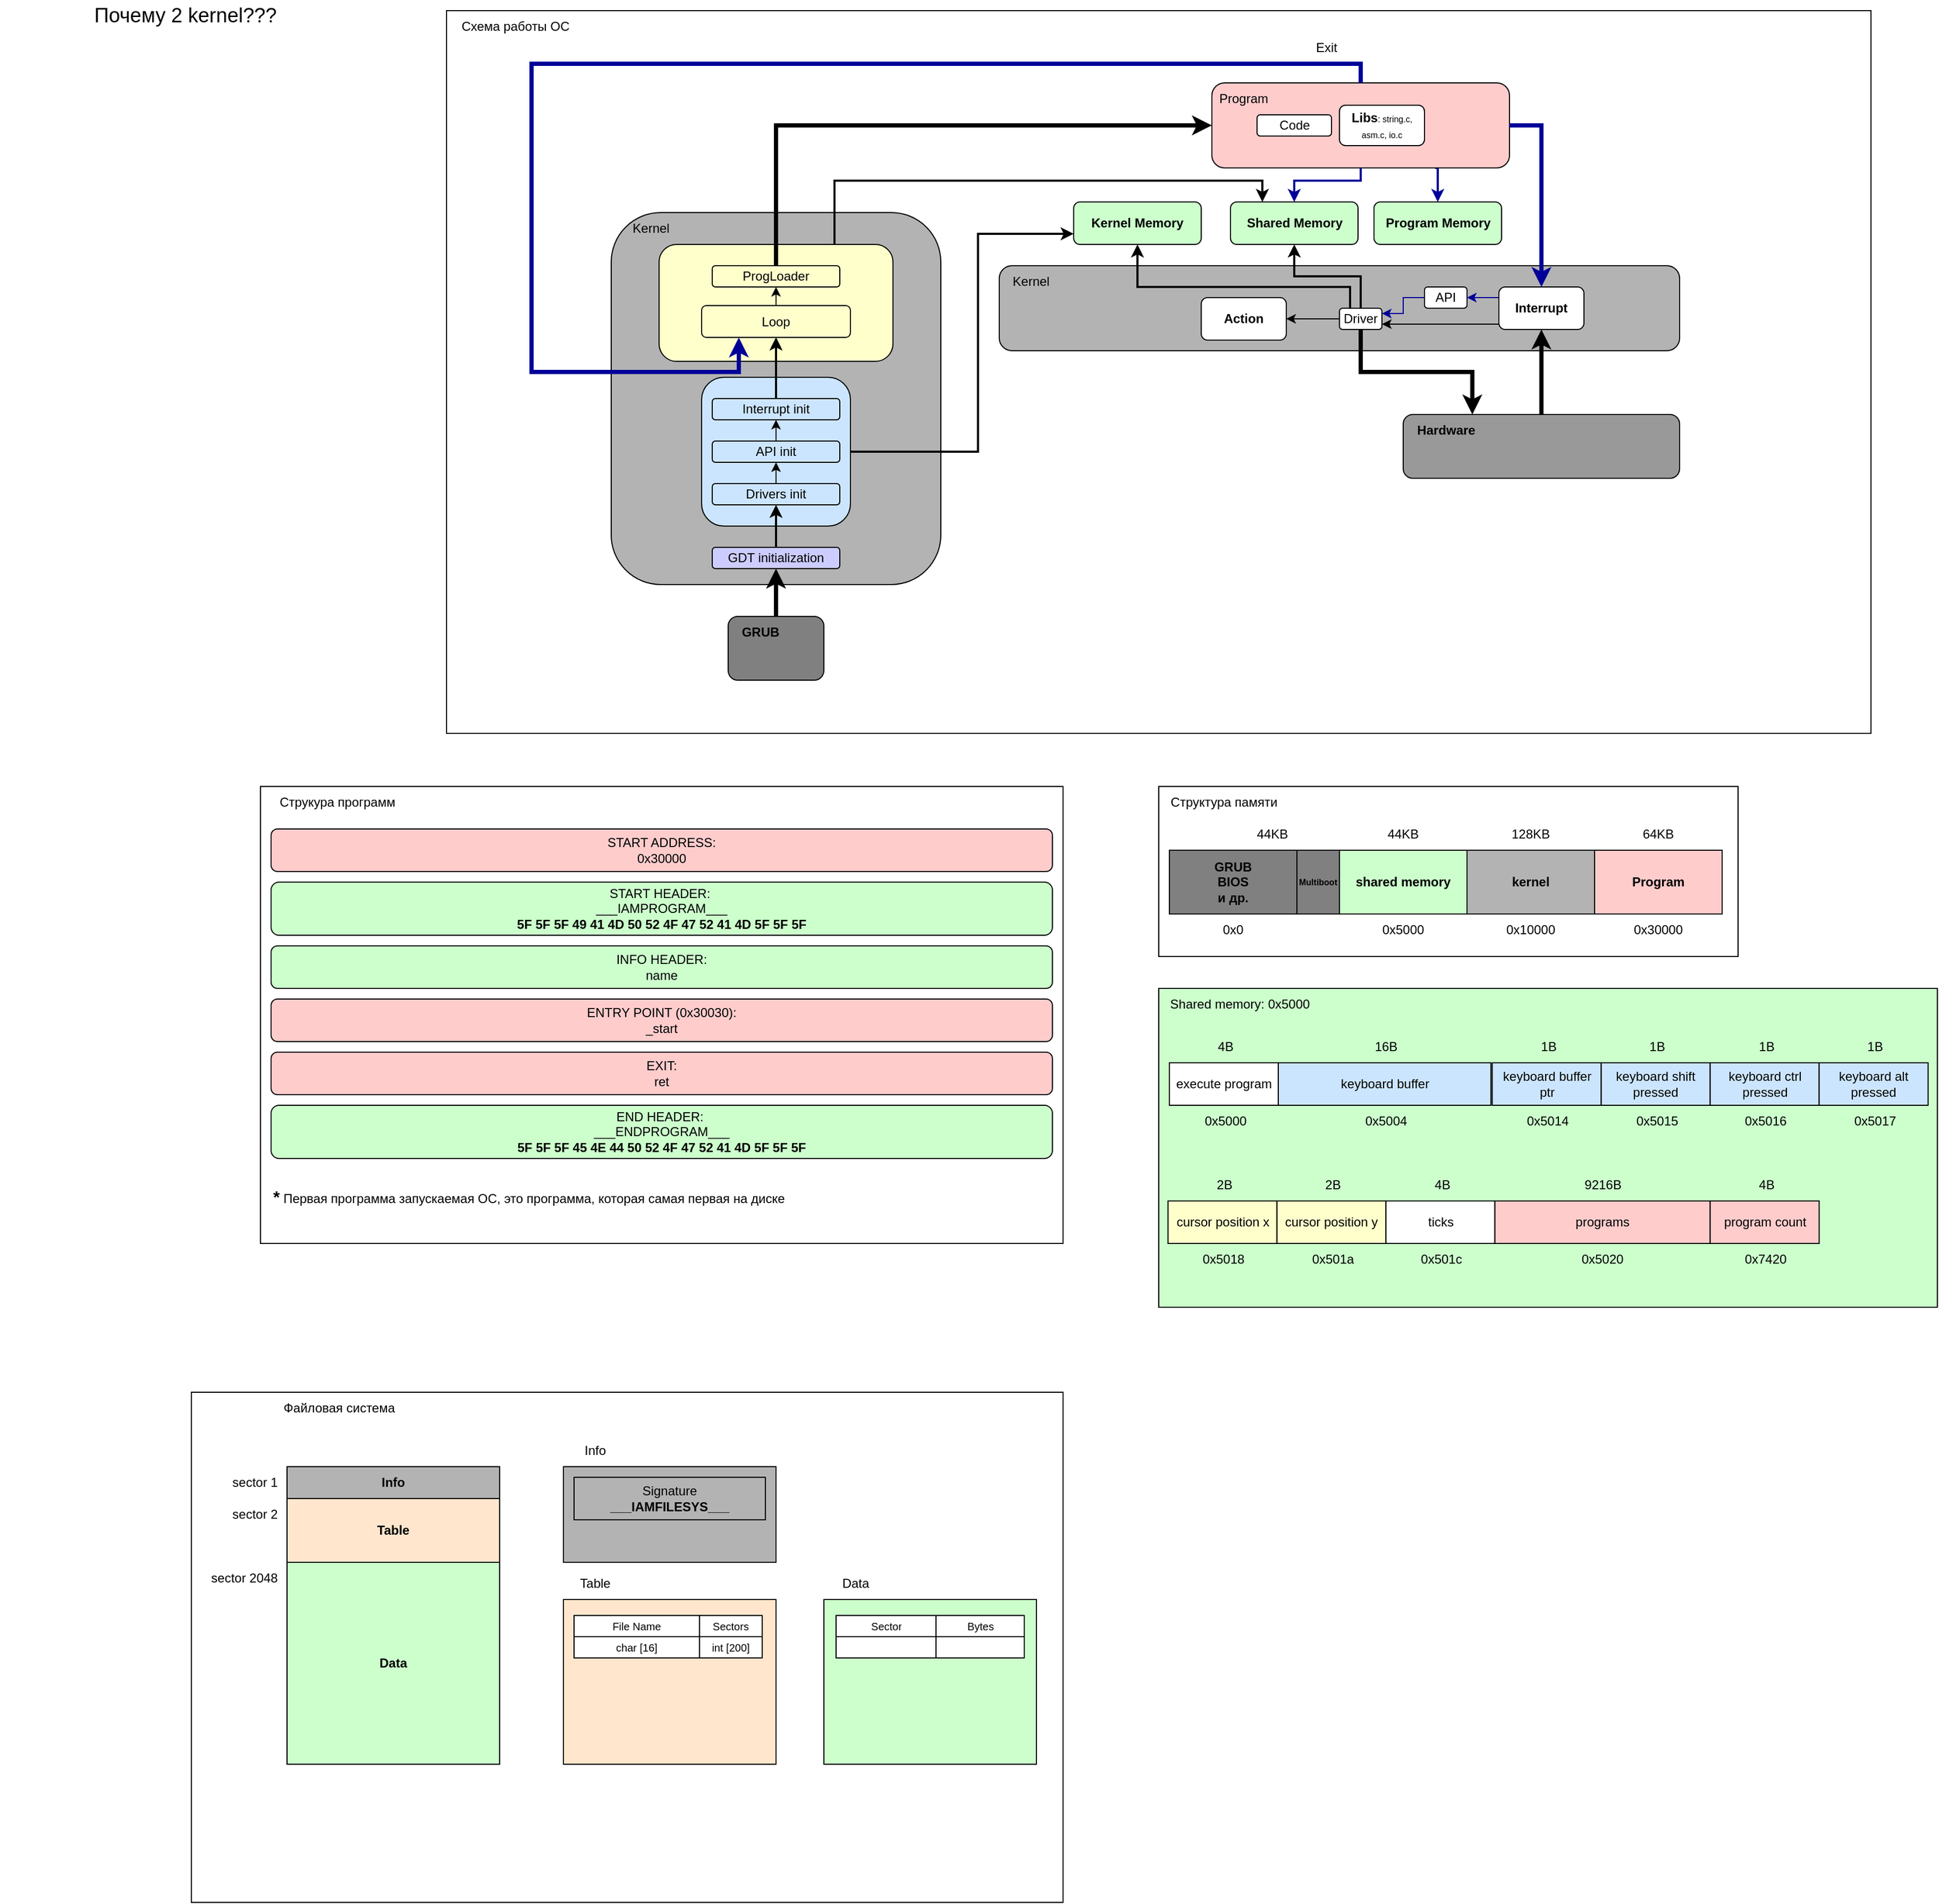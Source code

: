 <mxfile version="28.2.5">
  <diagram name="Page-1" id="FCg047ZmniYvs8AbTUPz">
    <mxGraphModel dx="3122" dy="873" grid="1" gridSize="10" guides="1" tooltips="1" connect="1" arrows="1" fold="1" page="1" pageScale="1" pageWidth="850" pageHeight="1100" background="none" math="0" shadow="0">
      <root>
        <mxCell id="0" />
        <mxCell id="1" parent="0" />
        <mxCell id="QtdNPSn90gwQSZT8zCZ1-62" value="" style="rounded=0;whiteSpace=wrap;html=1;" parent="1" vertex="1">
          <mxGeometry x="40" y="790" width="545" height="160" as="geometry" />
        </mxCell>
        <mxCell id="rvBd5DFb6fozkhR1xG3s-3" value="" style="rounded=0;whiteSpace=wrap;html=1;" parent="1" vertex="1">
          <mxGeometry x="-805" y="790" width="755" height="430" as="geometry" />
        </mxCell>
        <mxCell id="rvBd5DFb6fozkhR1xG3s-4" value="Струкура программ" style="text;html=1;align=center;verticalAlign=middle;whiteSpace=wrap;rounded=0;" parent="1" vertex="1">
          <mxGeometry x="-805" y="790" width="145" height="30" as="geometry" />
        </mxCell>
        <mxCell id="rvBd5DFb6fozkhR1xG3s-1" value="START HEADER:&amp;nbsp;&lt;br&gt;___IAMPROGRAM___&lt;br&gt;&lt;b&gt;5F 5F 5F 49 41 4D 50 52 4F 47 52 41 4D 5F 5F 5F&lt;/b&gt;" style="rounded=1;whiteSpace=wrap;html=1;fillColor=#CCFFCC;" parent="1" vertex="1">
          <mxGeometry x="-795" y="880" width="735" height="50" as="geometry" />
        </mxCell>
        <mxCell id="rvBd5DFb6fozkhR1xG3s-5" value="END HEADER:&amp;nbsp;&lt;br&gt;___ENDPROGRAM___&lt;br&gt;&lt;b&gt;5F 5F 5F 45 4E 44 50 52 4F 47 52 41 4D 5F 5F 5F&lt;/b&gt;" style="rounded=1;whiteSpace=wrap;html=1;fillColor=#CCFFCC;" parent="1" vertex="1">
          <mxGeometry x="-795" y="1090" width="735" height="50" as="geometry" />
        </mxCell>
        <mxCell id="rvBd5DFb6fozkhR1xG3s-6" value="ENTRY POINT (0x30030):&lt;br&gt;_start" style="rounded=1;whiteSpace=wrap;html=1;fillColor=#FFCCCC;" parent="1" vertex="1">
          <mxGeometry x="-795" y="990" width="735" height="40" as="geometry" />
        </mxCell>
        <mxCell id="rvBd5DFb6fozkhR1xG3s-7" value="EXIT:&lt;br&gt;ret" style="rounded=1;whiteSpace=wrap;html=1;fillColor=#FFCCCC;" parent="1" vertex="1">
          <mxGeometry x="-795" y="1040" width="735" height="40" as="geometry" />
        </mxCell>
        <mxCell id="rvBd5DFb6fozkhR1xG3s-8" value="START ADDRESS:&lt;br&gt;0x30000" style="rounded=1;whiteSpace=wrap;html=1;fillColor=#FFCCCC;" parent="1" vertex="1">
          <mxGeometry x="-795" y="830" width="735" height="40" as="geometry" />
        </mxCell>
        <mxCell id="rvBd5DFb6fozkhR1xG3s-17" value="INFO HEADER:&lt;div&gt;name&lt;/div&gt;" style="rounded=1;whiteSpace=wrap;html=1;fillColor=#CCFFCC;" parent="1" vertex="1">
          <mxGeometry x="-795" y="940" width="735" height="40" as="geometry" />
        </mxCell>
        <mxCell id="P1c2-JbZTMkBssamJEXa-22" value="" style="rounded=0;whiteSpace=wrap;html=1;" parent="1" vertex="1">
          <mxGeometry x="50" y="850" width="515" height="60" as="geometry" />
        </mxCell>
        <mxCell id="P1c2-JbZTMkBssamJEXa-23" value="Структура памяти" style="text;html=1;align=center;verticalAlign=middle;whiteSpace=wrap;rounded=0;" parent="1" vertex="1">
          <mxGeometry x="40" y="790" width="122.5" height="30" as="geometry" />
        </mxCell>
        <mxCell id="P1c2-JbZTMkBssamJEXa-24" value="GRUB&lt;br&gt;BIOS&lt;br&gt;и др." style="rounded=0;whiteSpace=wrap;html=1;fillColor=#808080;fontStyle=1" parent="1" vertex="1">
          <mxGeometry x="50" y="850" width="120" height="60" as="geometry" />
        </mxCell>
        <mxCell id="P1c2-JbZTMkBssamJEXa-25" value="" style="rounded=0;whiteSpace=wrap;html=1;fillColor=#808080;fontStyle=1" parent="1" vertex="1">
          <mxGeometry x="170" y="850" width="40" height="60" as="geometry" />
        </mxCell>
        <mxCell id="P1c2-JbZTMkBssamJEXa-26" value="0x0" style="text;html=1;align=center;verticalAlign=middle;whiteSpace=wrap;rounded=0;" parent="1" vertex="1">
          <mxGeometry x="50" y="910" width="120" height="30" as="geometry" />
        </mxCell>
        <mxCell id="P1c2-JbZTMkBssamJEXa-27" value="Multiboot" style="text;html=1;align=center;verticalAlign=middle;whiteSpace=wrap;rounded=0;fontStyle=1;rotation=0;fontSize=8;" parent="1" vertex="1">
          <mxGeometry x="160" y="867.5" width="60" height="25" as="geometry" />
        </mxCell>
        <mxCell id="P1c2-JbZTMkBssamJEXa-28" value="0x5000" style="text;html=1;align=center;verticalAlign=middle;whiteSpace=wrap;rounded=0;" parent="1" vertex="1">
          <mxGeometry x="210" y="910" width="120" height="30" as="geometry" />
        </mxCell>
        <mxCell id="P1c2-JbZTMkBssamJEXa-29" value="shared memory" style="rounded=0;whiteSpace=wrap;html=1;fillColor=#CCFFCC;fontStyle=1" parent="1" vertex="1">
          <mxGeometry x="210" y="850" width="120" height="60" as="geometry" />
        </mxCell>
        <mxCell id="P1c2-JbZTMkBssamJEXa-30" value="kernel" style="rounded=0;whiteSpace=wrap;html=1;fillColor=#B3B3B3;fontStyle=1" parent="1" vertex="1">
          <mxGeometry x="330" y="850" width="120" height="60" as="geometry" />
        </mxCell>
        <mxCell id="P1c2-JbZTMkBssamJEXa-31" value="0x10000" style="text;html=1;align=center;verticalAlign=middle;whiteSpace=wrap;rounded=0;" parent="1" vertex="1">
          <mxGeometry x="330" y="910" width="120" height="30" as="geometry" />
        </mxCell>
        <mxCell id="P1c2-JbZTMkBssamJEXa-33" value="0x30000" style="text;html=1;align=center;verticalAlign=middle;whiteSpace=wrap;rounded=0;" parent="1" vertex="1">
          <mxGeometry x="450" y="910" width="120" height="30" as="geometry" />
        </mxCell>
        <mxCell id="P1c2-JbZTMkBssamJEXa-34" value="Program" style="rounded=0;whiteSpace=wrap;html=1;fillColor=#FFCCCC;fontStyle=1" parent="1" vertex="1">
          <mxGeometry x="450" y="850" width="120" height="60" as="geometry" />
        </mxCell>
        <mxCell id="P1c2-JbZTMkBssamJEXa-36" value="64KB" style="text;html=1;align=center;verticalAlign=middle;whiteSpace=wrap;rounded=0;" parent="1" vertex="1">
          <mxGeometry x="486.25" y="820" width="47.5" height="30" as="geometry" />
        </mxCell>
        <mxCell id="P1c2-JbZTMkBssamJEXa-38" value="128KB" style="text;html=1;align=center;verticalAlign=middle;whiteSpace=wrap;rounded=0;" parent="1" vertex="1">
          <mxGeometry x="366.25" y="820" width="47.5" height="30" as="geometry" />
        </mxCell>
        <mxCell id="P1c2-JbZTMkBssamJEXa-39" value="44KB" style="text;html=1;align=center;verticalAlign=middle;whiteSpace=wrap;rounded=0;" parent="1" vertex="1">
          <mxGeometry x="246.25" y="820" width="47.5" height="30" as="geometry" />
        </mxCell>
        <mxCell id="P1c2-JbZTMkBssamJEXa-40" value="44KB" style="text;html=1;align=center;verticalAlign=middle;whiteSpace=wrap;rounded=0;" parent="1" vertex="1">
          <mxGeometry x="122.5" y="820" width="47.5" height="30" as="geometry" />
        </mxCell>
        <mxCell id="QtdNPSn90gwQSZT8zCZ1-1" value="" style="rounded=0;whiteSpace=wrap;html=1;" parent="1" vertex="1">
          <mxGeometry x="-630" y="60" width="1340" height="680" as="geometry" />
        </mxCell>
        <mxCell id="QtdNPSn90gwQSZT8zCZ1-7" value="" style="group" parent="1" vertex="1" connectable="0">
          <mxGeometry x="-110" y="300" width="640" height="80" as="geometry" />
        </mxCell>
        <mxCell id="QtdNPSn90gwQSZT8zCZ1-8" value="" style="rounded=1;whiteSpace=wrap;html=1;fillColor=#B3B3B3;" parent="QtdNPSn90gwQSZT8zCZ1-7" vertex="1">
          <mxGeometry width="640" height="80" as="geometry" />
        </mxCell>
        <mxCell id="QtdNPSn90gwQSZT8zCZ1-9" value="Kernel" style="text;html=1;align=center;verticalAlign=middle;whiteSpace=wrap;rounded=0;" parent="QtdNPSn90gwQSZT8zCZ1-7" vertex="1">
          <mxGeometry width="60" height="30" as="geometry" />
        </mxCell>
        <mxCell id="QtdNPSn90gwQSZT8zCZ1-10" value="API" style="rounded=1;whiteSpace=wrap;html=1;" parent="QtdNPSn90gwQSZT8zCZ1-7" vertex="1">
          <mxGeometry x="400" y="20" width="40" height="20" as="geometry" />
        </mxCell>
        <mxCell id="QtdNPSn90gwQSZT8zCZ1-11" style="edgeStyle=orthogonalEdgeStyle;rounded=0;orthogonalLoop=1;jettySize=auto;html=1;exitX=0;exitY=0.25;exitDx=0;exitDy=0;entryX=1;entryY=0.5;entryDx=0;entryDy=0;strokeColor=#000099;" parent="1" source="QtdNPSn90gwQSZT8zCZ1-13" target="QtdNPSn90gwQSZT8zCZ1-10" edge="1">
          <mxGeometry relative="1" as="geometry" />
        </mxCell>
        <mxCell id="QtdNPSn90gwQSZT8zCZ1-12" style="edgeStyle=orthogonalEdgeStyle;rounded=0;orthogonalLoop=1;jettySize=auto;html=1;exitX=0;exitY=0.75;exitDx=0;exitDy=0;entryX=1;entryY=0.75;entryDx=0;entryDy=0;" parent="1" source="QtdNPSn90gwQSZT8zCZ1-13" target="QtdNPSn90gwQSZT8zCZ1-17" edge="1">
          <mxGeometry relative="1" as="geometry">
            <Array as="points">
              <mxPoint x="360" y="355" />
            </Array>
          </mxGeometry>
        </mxCell>
        <mxCell id="QtdNPSn90gwQSZT8zCZ1-13" value="Interrupt" style="rounded=1;whiteSpace=wrap;html=1;fontStyle=1" parent="1" vertex="1">
          <mxGeometry x="360" y="320" width="80" height="40" as="geometry" />
        </mxCell>
        <mxCell id="QtdNPSn90gwQSZT8zCZ1-14" style="edgeStyle=orthogonalEdgeStyle;rounded=0;orthogonalLoop=1;jettySize=auto;html=1;exitX=0;exitY=0.5;exitDx=0;exitDy=0;entryX=1;entryY=0.5;entryDx=0;entryDy=0;" parent="1" source="QtdNPSn90gwQSZT8zCZ1-17" target="QtdNPSn90gwQSZT8zCZ1-18" edge="1">
          <mxGeometry relative="1" as="geometry" />
        </mxCell>
        <mxCell id="QtdNPSn90gwQSZT8zCZ1-15" style="edgeStyle=orthogonalEdgeStyle;rounded=0;orthogonalLoop=1;jettySize=auto;html=1;exitX=0.5;exitY=0;exitDx=0;exitDy=0;entryX=0.5;entryY=1;entryDx=0;entryDy=0;strokeWidth=2;" parent="1" source="QtdNPSn90gwQSZT8zCZ1-17" target="QtdNPSn90gwQSZT8zCZ1-23" edge="1">
          <mxGeometry relative="1" as="geometry">
            <Array as="points">
              <mxPoint x="230" y="310" />
              <mxPoint x="168" y="310" />
            </Array>
          </mxGeometry>
        </mxCell>
        <mxCell id="QtdNPSn90gwQSZT8zCZ1-16" style="edgeStyle=orthogonalEdgeStyle;rounded=0;orthogonalLoop=1;jettySize=auto;html=1;exitX=0.5;exitY=1;exitDx=0;exitDy=0;entryX=0.25;entryY=0;entryDx=0;entryDy=0;strokeWidth=4;" parent="1" source="QtdNPSn90gwQSZT8zCZ1-17" target="QtdNPSn90gwQSZT8zCZ1-25" edge="1">
          <mxGeometry relative="1" as="geometry" />
        </mxCell>
        <mxCell id="QtdNPSn90gwQSZT8zCZ1-72" style="edgeStyle=orthogonalEdgeStyle;rounded=0;orthogonalLoop=1;jettySize=auto;html=1;exitX=0.25;exitY=0;exitDx=0;exitDy=0;entryX=0.5;entryY=1;entryDx=0;entryDy=0;strokeWidth=2;" parent="1" source="QtdNPSn90gwQSZT8zCZ1-17" target="QtdNPSn90gwQSZT8zCZ1-71" edge="1">
          <mxGeometry relative="1" as="geometry">
            <Array as="points">
              <mxPoint x="220" y="320" />
              <mxPoint x="20" y="320" />
            </Array>
          </mxGeometry>
        </mxCell>
        <mxCell id="QtdNPSn90gwQSZT8zCZ1-17" value="Driver" style="rounded=1;whiteSpace=wrap;html=1;" parent="1" vertex="1">
          <mxGeometry x="210" y="340" width="40" height="20" as="geometry" />
        </mxCell>
        <mxCell id="QtdNPSn90gwQSZT8zCZ1-18" value="Action" style="rounded=1;whiteSpace=wrap;html=1;fontStyle=1" parent="1" vertex="1">
          <mxGeometry x="80" y="330" width="80" height="40" as="geometry" />
        </mxCell>
        <mxCell id="QtdNPSn90gwQSZT8zCZ1-23" value="Shared Memory" style="rounded=1;whiteSpace=wrap;html=1;fontStyle=1;align=center;fillColor=#CCFFCC;" parent="1" vertex="1">
          <mxGeometry x="107.5" y="240" width="120" height="40" as="geometry" />
        </mxCell>
        <mxCell id="QtdNPSn90gwQSZT8zCZ1-24" style="edgeStyle=orthogonalEdgeStyle;rounded=0;orthogonalLoop=1;jettySize=auto;html=1;exitX=0.5;exitY=0;exitDx=0;exitDy=0;entryX=0.5;entryY=1;entryDx=0;entryDy=0;strokeWidth=4;" parent="1" source="QtdNPSn90gwQSZT8zCZ1-25" target="QtdNPSn90gwQSZT8zCZ1-13" edge="1">
          <mxGeometry relative="1" as="geometry" />
        </mxCell>
        <mxCell id="QtdNPSn90gwQSZT8zCZ1-25" value="" style="rounded=1;whiteSpace=wrap;html=1;fillColor=#999999;" parent="1" vertex="1">
          <mxGeometry x="270" y="440" width="260" height="60" as="geometry" />
        </mxCell>
        <mxCell id="QtdNPSn90gwQSZT8zCZ1-26" value="Hardware" style="text;html=1;align=center;verticalAlign=middle;resizable=0;points=[];autosize=1;fontColor=#000000;fontStyle=1" parent="1" vertex="1">
          <mxGeometry x="270" y="440" width="80" height="30" as="geometry" />
        </mxCell>
        <mxCell id="QtdNPSn90gwQSZT8zCZ1-27" style="edgeStyle=orthogonalEdgeStyle;rounded=0;orthogonalLoop=1;jettySize=auto;html=1;exitX=0;exitY=0.5;exitDx=0;exitDy=0;entryX=1;entryY=0.25;entryDx=0;entryDy=0;strokeColor=#000099;" parent="1" source="QtdNPSn90gwQSZT8zCZ1-10" target="QtdNPSn90gwQSZT8zCZ1-17" edge="1">
          <mxGeometry relative="1" as="geometry" />
        </mxCell>
        <mxCell id="QtdNPSn90gwQSZT8zCZ1-29" value="Схема работы ОС" style="text;html=1;align=center;verticalAlign=middle;whiteSpace=wrap;rounded=0;" parent="1" vertex="1">
          <mxGeometry x="-630" y="60" width="130" height="30" as="geometry" />
        </mxCell>
        <mxCell id="QtdNPSn90gwQSZT8zCZ1-30" value="" style="group" parent="1" vertex="1" connectable="0">
          <mxGeometry x="-365" y="630" width="90" height="60" as="geometry" />
        </mxCell>
        <mxCell id="QtdNPSn90gwQSZT8zCZ1-31" value="" style="rounded=1;whiteSpace=wrap;html=1;fillColor=#808080;" parent="QtdNPSn90gwQSZT8zCZ1-30" vertex="1">
          <mxGeometry width="90" height="60" as="geometry" />
        </mxCell>
        <mxCell id="QtdNPSn90gwQSZT8zCZ1-32" value="GRUB" style="text;html=1;align=center;verticalAlign=middle;resizable=0;points=[];autosize=1;fontColor=#000000;fontStyle=1" parent="QtdNPSn90gwQSZT8zCZ1-30" vertex="1">
          <mxGeometry width="60" height="30" as="geometry" />
        </mxCell>
        <mxCell id="QtdNPSn90gwQSZT8zCZ1-33" value="" style="rounded=1;whiteSpace=wrap;html=1;fillColor=#B3B3B3;" parent="1" vertex="1">
          <mxGeometry x="-475" y="250" width="310" height="350" as="geometry" />
        </mxCell>
        <mxCell id="QtdNPSn90gwQSZT8zCZ1-34" value="Kernel" style="text;html=1;align=center;verticalAlign=middle;whiteSpace=wrap;rounded=0;" parent="1" vertex="1">
          <mxGeometry x="-475" y="250" width="75" height="30" as="geometry" />
        </mxCell>
        <mxCell id="QtdNPSn90gwQSZT8zCZ1-35" value="GDT initialization" style="rounded=1;whiteSpace=wrap;html=1;fillColor=#CCCCFF;" parent="1" vertex="1">
          <mxGeometry x="-380" y="565" width="120" height="20" as="geometry" />
        </mxCell>
        <mxCell id="QtdNPSn90gwQSZT8zCZ1-36" style="edgeStyle=orthogonalEdgeStyle;rounded=0;orthogonalLoop=1;jettySize=auto;html=1;exitX=0.5;exitY=0;exitDx=0;exitDy=0;entryX=0.5;entryY=1;entryDx=0;entryDy=0;strokeWidth=4;" parent="1" source="QtdNPSn90gwQSZT8zCZ1-31" target="QtdNPSn90gwQSZT8zCZ1-35" edge="1">
          <mxGeometry relative="1" as="geometry" />
        </mxCell>
        <mxCell id="QtdNPSn90gwQSZT8zCZ1-37" value="" style="group" parent="1" vertex="1" connectable="0">
          <mxGeometry x="-390" y="465" width="140" height="80" as="geometry" />
        </mxCell>
        <mxCell id="QtdNPSn90gwQSZT8zCZ1-38" value="" style="group" parent="QtdNPSn90gwQSZT8zCZ1-37" vertex="1" connectable="0">
          <mxGeometry y="-60" width="140" height="140" as="geometry" />
        </mxCell>
        <mxCell id="QtdNPSn90gwQSZT8zCZ1-39" value="" style="rounded=1;whiteSpace=wrap;html=1;fillColor=#CCE5FF;" parent="QtdNPSn90gwQSZT8zCZ1-38" vertex="1">
          <mxGeometry width="140" height="140" as="geometry" />
        </mxCell>
        <mxCell id="QtdNPSn90gwQSZT8zCZ1-40" value="Drivers init" style="rounded=1;whiteSpace=wrap;html=1;fillColor=#CCE5FF;" parent="QtdNPSn90gwQSZT8zCZ1-38" vertex="1">
          <mxGeometry x="10" y="100" width="120" height="20" as="geometry" />
        </mxCell>
        <mxCell id="QtdNPSn90gwQSZT8zCZ1-41" style="edgeStyle=orthogonalEdgeStyle;rounded=0;orthogonalLoop=1;jettySize=auto;html=1;exitX=0.5;exitY=0;exitDx=0;exitDy=0;entryX=0.5;entryY=1;entryDx=0;entryDy=0;" parent="QtdNPSn90gwQSZT8zCZ1-38" source="QtdNPSn90gwQSZT8zCZ1-42" target="QtdNPSn90gwQSZT8zCZ1-43" edge="1">
          <mxGeometry relative="1" as="geometry" />
        </mxCell>
        <mxCell id="QtdNPSn90gwQSZT8zCZ1-42" value="API init" style="rounded=1;whiteSpace=wrap;html=1;fillColor=#CCE5FF;" parent="QtdNPSn90gwQSZT8zCZ1-38" vertex="1">
          <mxGeometry x="10" y="60" width="120" height="20" as="geometry" />
        </mxCell>
        <mxCell id="QtdNPSn90gwQSZT8zCZ1-43" value="Interrupt init" style="rounded=1;whiteSpace=wrap;html=1;fillColor=#CCE5FF;" parent="QtdNPSn90gwQSZT8zCZ1-38" vertex="1">
          <mxGeometry x="10" y="20" width="120" height="20" as="geometry" />
        </mxCell>
        <mxCell id="QtdNPSn90gwQSZT8zCZ1-44" style="edgeStyle=orthogonalEdgeStyle;rounded=0;orthogonalLoop=1;jettySize=auto;html=1;exitX=0.5;exitY=0;exitDx=0;exitDy=0;entryX=0.5;entryY=1;entryDx=0;entryDy=0;" parent="QtdNPSn90gwQSZT8zCZ1-38" source="QtdNPSn90gwQSZT8zCZ1-40" target="QtdNPSn90gwQSZT8zCZ1-42" edge="1">
          <mxGeometry relative="1" as="geometry" />
        </mxCell>
        <mxCell id="QtdNPSn90gwQSZT8zCZ1-45" style="edgeStyle=orthogonalEdgeStyle;rounded=0;orthogonalLoop=1;jettySize=auto;html=1;exitX=0.5;exitY=0;exitDx=0;exitDy=0;entryX=0.5;entryY=1;entryDx=0;entryDy=0;strokeWidth=2;" parent="1" source="QtdNPSn90gwQSZT8zCZ1-35" target="QtdNPSn90gwQSZT8zCZ1-40" edge="1">
          <mxGeometry relative="1" as="geometry" />
        </mxCell>
        <mxCell id="K8M5WIdU0tz9geBWdDfM-2" style="edgeStyle=orthogonalEdgeStyle;rounded=0;orthogonalLoop=1;jettySize=auto;html=1;exitX=0.75;exitY=0;exitDx=0;exitDy=0;entryX=0.25;entryY=0;entryDx=0;entryDy=0;strokeWidth=2;" parent="1" source="QtdNPSn90gwQSZT8zCZ1-52" target="QtdNPSn90gwQSZT8zCZ1-23" edge="1">
          <mxGeometry relative="1" as="geometry" />
        </mxCell>
        <mxCell id="QtdNPSn90gwQSZT8zCZ1-52" value="" style="rounded=1;whiteSpace=wrap;html=1;fillColor=#FFFFCC;" parent="1" vertex="1">
          <mxGeometry x="-430" y="280" width="220" height="110" as="geometry" />
        </mxCell>
        <mxCell id="QtdNPSn90gwQSZT8zCZ1-47" value="ProgLoader" style="rounded=1;whiteSpace=wrap;html=1;fillColor=#FFFFCC;" parent="1" vertex="1">
          <mxGeometry x="-380" y="300" width="120" height="20" as="geometry" />
        </mxCell>
        <mxCell id="QtdNPSn90gwQSZT8zCZ1-59" style="edgeStyle=orthogonalEdgeStyle;rounded=0;orthogonalLoop=1;jettySize=auto;html=1;exitX=0.5;exitY=0;exitDx=0;exitDy=0;entryX=0.5;entryY=1;entryDx=0;entryDy=0;" parent="1" source="QtdNPSn90gwQSZT8zCZ1-55" target="QtdNPSn90gwQSZT8zCZ1-47" edge="1">
          <mxGeometry relative="1" as="geometry" />
        </mxCell>
        <mxCell id="QtdNPSn90gwQSZT8zCZ1-55" value="Loop" style="rounded=1;whiteSpace=wrap;html=1;fillColor=#FFFFCC;" parent="1" vertex="1">
          <mxGeometry x="-390" y="337.5" width="140" height="30" as="geometry" />
        </mxCell>
        <mxCell id="QtdNPSn90gwQSZT8zCZ1-57" style="edgeStyle=orthogonalEdgeStyle;rounded=0;orthogonalLoop=1;jettySize=auto;html=1;exitX=0.5;exitY=0;exitDx=0;exitDy=0;entryX=0.5;entryY=1;entryDx=0;entryDy=0;strokeWidth=2;" parent="1" source="QtdNPSn90gwQSZT8zCZ1-43" target="QtdNPSn90gwQSZT8zCZ1-55" edge="1">
          <mxGeometry relative="1" as="geometry" />
        </mxCell>
        <mxCell id="QtdNPSn90gwQSZT8zCZ1-61" value="" style="edgeStyle=orthogonalEdgeStyle;rounded=0;orthogonalLoop=1;jettySize=auto;html=1;" parent="1" source="QtdNPSn90gwQSZT8zCZ1-39" target="QtdNPSn90gwQSZT8zCZ1-55" edge="1">
          <mxGeometry relative="1" as="geometry" />
        </mxCell>
        <mxCell id="QtdNPSn90gwQSZT8zCZ1-71" value="Kernel Memory" style="rounded=1;whiteSpace=wrap;html=1;fontStyle=1;align=center;fillColor=#CCFFCC;" parent="1" vertex="1">
          <mxGeometry x="-40" y="240" width="120" height="40" as="geometry" />
        </mxCell>
        <mxCell id="QtdNPSn90gwQSZT8zCZ1-73" style="edgeStyle=orthogonalEdgeStyle;rounded=0;orthogonalLoop=1;jettySize=auto;html=1;exitX=1;exitY=0.5;exitDx=0;exitDy=0;entryX=0;entryY=0.75;entryDx=0;entryDy=0;strokeWidth=2;" parent="1" source="QtdNPSn90gwQSZT8zCZ1-39" target="QtdNPSn90gwQSZT8zCZ1-71" edge="1">
          <mxGeometry relative="1" as="geometry">
            <Array as="points">
              <mxPoint x="-130" y="475" />
              <mxPoint x="-130" y="270" />
            </Array>
          </mxGeometry>
        </mxCell>
        <mxCell id="QtdNPSn90gwQSZT8zCZ1-86" style="edgeStyle=orthogonalEdgeStyle;rounded=0;orthogonalLoop=1;jettySize=auto;html=1;exitX=0.75;exitY=1;exitDx=0;exitDy=0;entryX=0.5;entryY=0;entryDx=0;entryDy=0;strokeColor=#000099;strokeWidth=2;" parent="1" source="QtdNPSn90gwQSZT8zCZ1-4" target="QtdNPSn90gwQSZT8zCZ1-84" edge="1">
          <mxGeometry relative="1" as="geometry" />
        </mxCell>
        <mxCell id="QtdNPSn90gwQSZT8zCZ1-4" value="" style="rounded=1;whiteSpace=wrap;html=1;fillColor=#FFCCCC;" parent="1" vertex="1">
          <mxGeometry x="90" y="128" width="280" height="80" as="geometry" />
        </mxCell>
        <mxCell id="QtdNPSn90gwQSZT8zCZ1-5" value="Program" style="text;html=1;align=center;verticalAlign=middle;whiteSpace=wrap;rounded=0;" parent="1" vertex="1">
          <mxGeometry x="90" y="128" width="60" height="30" as="geometry" />
        </mxCell>
        <mxCell id="QtdNPSn90gwQSZT8zCZ1-20" value="&lt;font&gt;&lt;b&gt;Libs&lt;/b&gt;&lt;/font&gt;&lt;font style=&quot;font-size: 8px;&quot;&gt;: string.c, asm.c, io.c&lt;/font&gt;" style="rounded=1;whiteSpace=wrap;html=1;align=center;fontStyle=0" parent="1" vertex="1">
          <mxGeometry x="210" y="149" width="80" height="38" as="geometry" />
        </mxCell>
        <mxCell id="QtdNPSn90gwQSZT8zCZ1-77" value="Code" style="rounded=1;whiteSpace=wrap;html=1;align=center;fontStyle=0" parent="1" vertex="1">
          <mxGeometry x="132.5" y="158" width="70" height="20" as="geometry" />
        </mxCell>
        <mxCell id="QtdNPSn90gwQSZT8zCZ1-60" style="edgeStyle=orthogonalEdgeStyle;rounded=0;orthogonalLoop=1;jettySize=auto;html=1;exitX=0.5;exitY=0;exitDx=0;exitDy=0;entryX=0;entryY=0.5;entryDx=0;entryDy=0;flowAnimation=0;strokeWidth=4;" parent="1" source="QtdNPSn90gwQSZT8zCZ1-47" target="QtdNPSn90gwQSZT8zCZ1-4" edge="1">
          <mxGeometry relative="1" as="geometry">
            <mxPoint x="160" y="180.0" as="targetPoint" />
          </mxGeometry>
        </mxCell>
        <mxCell id="QtdNPSn90gwQSZT8zCZ1-19" style="edgeStyle=orthogonalEdgeStyle;rounded=0;orthogonalLoop=1;jettySize=auto;html=1;exitX=1;exitY=0.5;exitDx=0;exitDy=0;entryX=0.5;entryY=0;entryDx=0;entryDy=0;strokeWidth=4;strokeColor=#000099;" parent="1" source="QtdNPSn90gwQSZT8zCZ1-4" target="QtdNPSn90gwQSZT8zCZ1-13" edge="1">
          <mxGeometry relative="1" as="geometry">
            <mxPoint x="350" y="180.0" as="sourcePoint" />
          </mxGeometry>
        </mxCell>
        <mxCell id="QtdNPSn90gwQSZT8zCZ1-22" style="edgeStyle=orthogonalEdgeStyle;rounded=0;orthogonalLoop=1;jettySize=auto;html=1;exitX=0.5;exitY=1;exitDx=0;exitDy=0;entryX=0.5;entryY=0;entryDx=0;entryDy=0;strokeWidth=2;strokeColor=#000099;" parent="1" source="QtdNPSn90gwQSZT8zCZ1-4" target="QtdNPSn90gwQSZT8zCZ1-23" edge="1">
          <mxGeometry relative="1" as="geometry">
            <mxPoint x="255" y="210.0" as="sourcePoint" />
            <Array as="points">
              <mxPoint x="230" y="220" />
              <mxPoint x="168" y="220" />
            </Array>
          </mxGeometry>
        </mxCell>
        <mxCell id="QtdNPSn90gwQSZT8zCZ1-75" style="edgeStyle=orthogonalEdgeStyle;rounded=0;orthogonalLoop=1;jettySize=auto;html=1;exitX=0.5;exitY=0;exitDx=0;exitDy=0;entryX=0.25;entryY=1;entryDx=0;entryDy=0;endArrow=classic;endFill=1;strokeWidth=4;strokeColor=#000099;" parent="1" source="QtdNPSn90gwQSZT8zCZ1-4" target="QtdNPSn90gwQSZT8zCZ1-55" edge="1">
          <mxGeometry relative="1" as="geometry">
            <mxPoint x="255" y="150.0" as="sourcePoint" />
            <Array as="points">
              <mxPoint x="230" y="110" />
              <mxPoint x="-550" y="110" />
              <mxPoint x="-550" y="400" />
              <mxPoint x="-355" y="400" />
            </Array>
          </mxGeometry>
        </mxCell>
        <mxCell id="QtdNPSn90gwQSZT8zCZ1-84" value="Program Memory" style="rounded=1;whiteSpace=wrap;html=1;fontStyle=1;align=center;fillColor=#CCFFCC;" parent="1" vertex="1">
          <mxGeometry x="242.5" y="240" width="120" height="40" as="geometry" />
        </mxCell>
        <mxCell id="QtdNPSn90gwQSZT8zCZ1-87" value="Exit" style="text;html=1;align=center;verticalAlign=middle;whiteSpace=wrap;rounded=0;" parent="1" vertex="1">
          <mxGeometry x="167.5" y="80" width="60" height="30" as="geometry" />
        </mxCell>
        <mxCell id="K8M5WIdU0tz9geBWdDfM-3" value="Почему 2 kernel???" style="text;html=1;align=center;verticalAlign=middle;whiteSpace=wrap;rounded=0;fontSize=19;" parent="1" vertex="1">
          <mxGeometry x="-1050" y="50" width="349" height="30" as="geometry" />
        </mxCell>
        <mxCell id="fRwiwMUQTSVYW_UL6e9l-4" value="" style="rounded=0;whiteSpace=wrap;html=1;fillColor=#CCFFCC;" parent="1" vertex="1">
          <mxGeometry x="40" y="980" width="732.5" height="300" as="geometry" />
        </mxCell>
        <mxCell id="fRwiwMUQTSVYW_UL6e9l-7" value="Shared memory: 0x5000" style="text;html=1;align=center;verticalAlign=middle;whiteSpace=wrap;rounded=0;" parent="1" vertex="1">
          <mxGeometry x="40" y="980" width="152.5" height="30" as="geometry" />
        </mxCell>
        <mxCell id="fRwiwMUQTSVYW_UL6e9l-8" value="execute program" style="rounded=0;whiteSpace=wrap;html=1;fillColor=#FFFFFF;" parent="1" vertex="1">
          <mxGeometry x="50" y="1050" width="102.5" height="40" as="geometry" />
        </mxCell>
        <mxCell id="fRwiwMUQTSVYW_UL6e9l-10" value="0x5000" style="text;html=1;align=center;verticalAlign=middle;whiteSpace=wrap;rounded=0;" parent="1" vertex="1">
          <mxGeometry x="52.5" y="1090" width="100" height="30" as="geometry" />
        </mxCell>
        <mxCell id="fRwiwMUQTSVYW_UL6e9l-11" value="4B" style="text;html=1;align=center;verticalAlign=middle;whiteSpace=wrap;rounded=0;" parent="1" vertex="1">
          <mxGeometry x="78.75" y="1020" width="47.5" height="30" as="geometry" />
        </mxCell>
        <mxCell id="fRwiwMUQTSVYW_UL6e9l-12" value="keyboard buffer" style="rounded=0;whiteSpace=wrap;html=1;fillColor=#CCE5FF;" parent="1" vertex="1">
          <mxGeometry x="152.5" y="1050" width="200" height="40" as="geometry" />
        </mxCell>
        <mxCell id="fRwiwMUQTSVYW_UL6e9l-13" value="0x5004" style="text;html=1;align=center;verticalAlign=middle;whiteSpace=wrap;rounded=0;" parent="1" vertex="1">
          <mxGeometry x="155" y="1090" width="197.5" height="30" as="geometry" />
        </mxCell>
        <mxCell id="fRwiwMUQTSVYW_UL6e9l-14" value="16B" style="text;html=1;align=center;verticalAlign=middle;whiteSpace=wrap;rounded=0;" parent="1" vertex="1">
          <mxGeometry x="230" y="1020" width="47.5" height="30" as="geometry" />
        </mxCell>
        <mxCell id="fRwiwMUQTSVYW_UL6e9l-15" value="keyboard buffer&lt;div&gt;ptr&lt;/div&gt;" style="rounded=0;whiteSpace=wrap;html=1;fillColor=#CCE5FF;" parent="1" vertex="1">
          <mxGeometry x="353.75" y="1050" width="102.5" height="40" as="geometry" />
        </mxCell>
        <mxCell id="fRwiwMUQTSVYW_UL6e9l-16" value="0x5014" style="text;html=1;align=center;verticalAlign=middle;whiteSpace=wrap;rounded=0;" parent="1" vertex="1">
          <mxGeometry x="356.25" y="1090" width="100" height="30" as="geometry" />
        </mxCell>
        <mxCell id="fRwiwMUQTSVYW_UL6e9l-17" value="1B" style="text;html=1;align=center;verticalAlign=middle;whiteSpace=wrap;rounded=0;" parent="1" vertex="1">
          <mxGeometry x="382.5" y="1020" width="47.5" height="30" as="geometry" />
        </mxCell>
        <mxCell id="fRwiwMUQTSVYW_UL6e9l-18" value="keyboard shift pressed" style="rounded=0;whiteSpace=wrap;html=1;fillColor=#CCE5FF;" parent="1" vertex="1">
          <mxGeometry x="456.25" y="1050" width="102.5" height="40" as="geometry" />
        </mxCell>
        <mxCell id="fRwiwMUQTSVYW_UL6e9l-19" value="0x5015" style="text;html=1;align=center;verticalAlign=middle;whiteSpace=wrap;rounded=0;" parent="1" vertex="1">
          <mxGeometry x="458.75" y="1090" width="100" height="30" as="geometry" />
        </mxCell>
        <mxCell id="fRwiwMUQTSVYW_UL6e9l-20" value="1B" style="text;html=1;align=center;verticalAlign=middle;whiteSpace=wrap;rounded=0;" parent="1" vertex="1">
          <mxGeometry x="485" y="1020" width="47.5" height="30" as="geometry" />
        </mxCell>
        <mxCell id="fRwiwMUQTSVYW_UL6e9l-21" value="keyboard ctrl pressed" style="rounded=0;whiteSpace=wrap;html=1;fillColor=#CCE5FF;" parent="1" vertex="1">
          <mxGeometry x="558.75" y="1050" width="102.5" height="40" as="geometry" />
        </mxCell>
        <mxCell id="fRwiwMUQTSVYW_UL6e9l-22" value="0x5016" style="text;html=1;align=center;verticalAlign=middle;whiteSpace=wrap;rounded=0;" parent="1" vertex="1">
          <mxGeometry x="561.25" y="1090" width="100" height="30" as="geometry" />
        </mxCell>
        <mxCell id="fRwiwMUQTSVYW_UL6e9l-23" value="1B" style="text;html=1;align=center;verticalAlign=middle;whiteSpace=wrap;rounded=0;" parent="1" vertex="1">
          <mxGeometry x="587.5" y="1020" width="47.5" height="30" as="geometry" />
        </mxCell>
        <mxCell id="fRwiwMUQTSVYW_UL6e9l-25" value="keyboard alt pressed" style="rounded=0;whiteSpace=wrap;html=1;fillColor=#CCE5FF;" parent="1" vertex="1">
          <mxGeometry x="661.25" y="1050" width="102.5" height="40" as="geometry" />
        </mxCell>
        <mxCell id="fRwiwMUQTSVYW_UL6e9l-26" value="0x5017" style="text;html=1;align=center;verticalAlign=middle;whiteSpace=wrap;rounded=0;" parent="1" vertex="1">
          <mxGeometry x="663.75" y="1090" width="100" height="30" as="geometry" />
        </mxCell>
        <mxCell id="fRwiwMUQTSVYW_UL6e9l-27" value="1B" style="text;html=1;align=center;verticalAlign=middle;whiteSpace=wrap;rounded=0;" parent="1" vertex="1">
          <mxGeometry x="690" y="1020" width="47.5" height="30" as="geometry" />
        </mxCell>
        <mxCell id="fRwiwMUQTSVYW_UL6e9l-28" value="cursor position x" style="rounded=0;whiteSpace=wrap;html=1;fillColor=#FFFFCC;" parent="1" vertex="1">
          <mxGeometry x="48.75" y="1180" width="102.5" height="40" as="geometry" />
        </mxCell>
        <mxCell id="fRwiwMUQTSVYW_UL6e9l-29" value="0x5018" style="text;html=1;align=center;verticalAlign=middle;whiteSpace=wrap;rounded=0;" parent="1" vertex="1">
          <mxGeometry x="51.25" y="1220" width="100" height="30" as="geometry" />
        </mxCell>
        <mxCell id="fRwiwMUQTSVYW_UL6e9l-30" value="2B" style="text;html=1;align=center;verticalAlign=middle;whiteSpace=wrap;rounded=0;" parent="1" vertex="1">
          <mxGeometry x="77.5" y="1150" width="47.5" height="30" as="geometry" />
        </mxCell>
        <mxCell id="fRwiwMUQTSVYW_UL6e9l-31" value="cursor position y" style="rounded=0;whiteSpace=wrap;html=1;fillColor=#FFFFCC;" parent="1" vertex="1">
          <mxGeometry x="151.25" y="1180" width="102.5" height="40" as="geometry" />
        </mxCell>
        <mxCell id="fRwiwMUQTSVYW_UL6e9l-32" value="0x501a" style="text;html=1;align=center;verticalAlign=middle;whiteSpace=wrap;rounded=0;" parent="1" vertex="1">
          <mxGeometry x="153.75" y="1220" width="100" height="30" as="geometry" />
        </mxCell>
        <mxCell id="fRwiwMUQTSVYW_UL6e9l-33" value="2B" style="text;html=1;align=center;verticalAlign=middle;whiteSpace=wrap;rounded=0;" parent="1" vertex="1">
          <mxGeometry x="180" y="1150" width="47.5" height="30" as="geometry" />
        </mxCell>
        <mxCell id="fRwiwMUQTSVYW_UL6e9l-34" value="ticks" style="rounded=0;whiteSpace=wrap;html=1;fillColor=#FFFFFF;" parent="1" vertex="1">
          <mxGeometry x="253.75" y="1180" width="102.5" height="40" as="geometry" />
        </mxCell>
        <mxCell id="fRwiwMUQTSVYW_UL6e9l-35" value="0x501c" style="text;html=1;align=center;verticalAlign=middle;whiteSpace=wrap;rounded=0;" parent="1" vertex="1">
          <mxGeometry x="256.25" y="1220" width="100" height="30" as="geometry" />
        </mxCell>
        <mxCell id="fRwiwMUQTSVYW_UL6e9l-36" value="4B" style="text;html=1;align=center;verticalAlign=middle;whiteSpace=wrap;rounded=0;" parent="1" vertex="1">
          <mxGeometry x="282.5" y="1150" width="47.5" height="30" as="geometry" />
        </mxCell>
        <mxCell id="fRwiwMUQTSVYW_UL6e9l-37" value="programs" style="rounded=0;whiteSpace=wrap;html=1;fillColor=#FFCCCC;" parent="1" vertex="1">
          <mxGeometry x="356.25" y="1180" width="202.5" height="40" as="geometry" />
        </mxCell>
        <mxCell id="fRwiwMUQTSVYW_UL6e9l-38" value="0x5020" style="text;html=1;align=center;verticalAlign=middle;whiteSpace=wrap;rounded=0;" parent="1" vertex="1">
          <mxGeometry x="391.88" y="1220" width="131.25" height="30" as="geometry" />
        </mxCell>
        <mxCell id="fRwiwMUQTSVYW_UL6e9l-39" value="&lt;span data-end=&quot;272&quot; data-start=&quot;259&quot;&gt;9216&lt;/span&gt;B" style="text;html=1;align=center;verticalAlign=middle;whiteSpace=wrap;rounded=0;" parent="1" vertex="1">
          <mxGeometry x="433.76" y="1150" width="47.5" height="30" as="geometry" />
        </mxCell>
        <mxCell id="fRwiwMUQTSVYW_UL6e9l-40" value="program count" style="rounded=0;whiteSpace=wrap;html=1;fillColor=#FFCCCC;" parent="1" vertex="1">
          <mxGeometry x="558.75" y="1180" width="102.5" height="40" as="geometry" />
        </mxCell>
        <mxCell id="fRwiwMUQTSVYW_UL6e9l-41" value="0x7420" style="text;html=1;align=center;verticalAlign=middle;whiteSpace=wrap;rounded=0;" parent="1" vertex="1">
          <mxGeometry x="561.25" y="1220" width="100" height="30" as="geometry" />
        </mxCell>
        <mxCell id="fRwiwMUQTSVYW_UL6e9l-42" value="4B" style="text;html=1;align=center;verticalAlign=middle;whiteSpace=wrap;rounded=0;" parent="1" vertex="1">
          <mxGeometry x="587.5" y="1150" width="47.5" height="30" as="geometry" />
        </mxCell>
        <mxCell id="fRwiwMUQTSVYW_UL6e9l-69" value="&lt;b&gt;&lt;font style=&quot;font-size: 16px;&quot;&gt;*&lt;/font&gt;&lt;/b&gt; Первая программа запускаемая ОС, это программа, которая самая первая на диске" style="text;html=1;align=left;verticalAlign=top;whiteSpace=wrap;rounded=0;" parent="1" vertex="1">
          <mxGeometry x="-795" y="1160" width="735" height="40" as="geometry" />
        </mxCell>
        <mxCell id="b16kl0fSuUTsf9wDacNu-2" value="" style="rounded=0;whiteSpace=wrap;html=1;" vertex="1" parent="1">
          <mxGeometry x="-870" y="1360" width="820" height="480" as="geometry" />
        </mxCell>
        <mxCell id="b16kl0fSuUTsf9wDacNu-3" value="&amp;nbsp;Файловая система" style="text;html=1;align=center;verticalAlign=middle;whiteSpace=wrap;rounded=0;" vertex="1" parent="1">
          <mxGeometry x="-805" y="1360" width="145" height="30" as="geometry" />
        </mxCell>
        <mxCell id="b16kl0fSuUTsf9wDacNu-5" value="" style="rounded=0;whiteSpace=wrap;html=1;fillColor=#B3B3B3;fontStyle=1" vertex="1" parent="1">
          <mxGeometry x="-780" y="1430" width="200" height="280" as="geometry" />
        </mxCell>
        <mxCell id="b16kl0fSuUTsf9wDacNu-6" value="Info" style="rounded=0;whiteSpace=wrap;html=1;fillColor=#B3B3B3;fontStyle=1" vertex="1" parent="1">
          <mxGeometry x="-780" y="1430" width="200" height="30" as="geometry" />
        </mxCell>
        <mxCell id="b16kl0fSuUTsf9wDacNu-7" value="Table" style="rounded=0;whiteSpace=wrap;html=1;fillColor=#FFE6CC;fontStyle=1" vertex="1" parent="1">
          <mxGeometry x="-780" y="1460" width="200" height="60" as="geometry" />
        </mxCell>
        <mxCell id="b16kl0fSuUTsf9wDacNu-8" value="Data" style="rounded=0;whiteSpace=wrap;html=1;fillColor=#CCFFCC;fontStyle=1" vertex="1" parent="1">
          <mxGeometry x="-780" y="1520" width="200" height="190" as="geometry" />
        </mxCell>
        <mxCell id="b16kl0fSuUTsf9wDacNu-10" value="" style="rounded=0;whiteSpace=wrap;html=1;fillColor=#B3B3B3;fontStyle=1" vertex="1" parent="1">
          <mxGeometry x="-520" y="1430" width="200" height="90" as="geometry" />
        </mxCell>
        <mxCell id="b16kl0fSuUTsf9wDacNu-11" value="Info" style="text;html=1;align=center;verticalAlign=middle;whiteSpace=wrap;rounded=0;" vertex="1" parent="1">
          <mxGeometry x="-520" y="1400" width="60" height="30" as="geometry" />
        </mxCell>
        <mxCell id="b16kl0fSuUTsf9wDacNu-12" value="&lt;span style=&quot;font-weight: normal;&quot;&gt;Signature&lt;/span&gt;&lt;br&gt;___IAMFILESYS___" style="rounded=0;whiteSpace=wrap;html=1;fillColor=#B3B3B3;fontStyle=1" vertex="1" parent="1">
          <mxGeometry x="-510" y="1440" width="180" height="40" as="geometry" />
        </mxCell>
        <mxCell id="b16kl0fSuUTsf9wDacNu-15" value="" style="rounded=0;whiteSpace=wrap;html=1;fillColor=#FFE6CC;fontStyle=1" vertex="1" parent="1">
          <mxGeometry x="-520" y="1555" width="200" height="155" as="geometry" />
        </mxCell>
        <mxCell id="b16kl0fSuUTsf9wDacNu-16" value="Table" style="text;html=1;align=center;verticalAlign=middle;whiteSpace=wrap;rounded=0;" vertex="1" parent="1">
          <mxGeometry x="-520" y="1525" width="60" height="30" as="geometry" />
        </mxCell>
        <mxCell id="b16kl0fSuUTsf9wDacNu-17" value="" style="shape=table;startSize=0;container=1;collapsible=0;childLayout=tableLayout;fontSize=16;" vertex="1" parent="1">
          <mxGeometry x="-510" y="1570" width="177" height="40" as="geometry" />
        </mxCell>
        <mxCell id="b16kl0fSuUTsf9wDacNu-18" value="" style="shape=tableRow;horizontal=0;startSize=0;swimlaneHead=0;swimlaneBody=0;strokeColor=inherit;top=0;left=0;bottom=0;right=0;collapsible=0;dropTarget=0;fillColor=none;points=[[0,0.5],[1,0.5]];portConstraint=eastwest;fontSize=16;" vertex="1" parent="b16kl0fSuUTsf9wDacNu-17">
          <mxGeometry width="177" height="20" as="geometry" />
        </mxCell>
        <mxCell id="b16kl0fSuUTsf9wDacNu-19" value="File Name" style="shape=partialRectangle;html=1;whiteSpace=wrap;connectable=0;strokeColor=inherit;overflow=hidden;fillColor=none;top=0;left=0;bottom=0;right=0;pointerEvents=1;fontSize=10;" vertex="1" parent="b16kl0fSuUTsf9wDacNu-18">
          <mxGeometry width="118" height="20" as="geometry">
            <mxRectangle width="118" height="20" as="alternateBounds" />
          </mxGeometry>
        </mxCell>
        <mxCell id="b16kl0fSuUTsf9wDacNu-20" value="&lt;font&gt;Sectors&lt;/font&gt;" style="shape=partialRectangle;html=1;whiteSpace=wrap;connectable=0;strokeColor=inherit;overflow=hidden;fillColor=none;top=0;left=0;bottom=0;right=0;pointerEvents=1;fontSize=10;verticalAlign=middle;align=center;horizontal=1;" vertex="1" parent="b16kl0fSuUTsf9wDacNu-18">
          <mxGeometry x="118" width="59" height="20" as="geometry">
            <mxRectangle width="59" height="20" as="alternateBounds" />
          </mxGeometry>
        </mxCell>
        <mxCell id="b16kl0fSuUTsf9wDacNu-22" value="" style="shape=tableRow;horizontal=0;startSize=0;swimlaneHead=0;swimlaneBody=0;strokeColor=inherit;top=0;left=0;bottom=0;right=0;collapsible=0;dropTarget=0;fillColor=none;points=[[0,0.5],[1,0.5]];portConstraint=eastwest;fontSize=16;" vertex="1" parent="b16kl0fSuUTsf9wDacNu-17">
          <mxGeometry y="20" width="177" height="20" as="geometry" />
        </mxCell>
        <mxCell id="b16kl0fSuUTsf9wDacNu-23" value="char [16]" style="shape=partialRectangle;html=1;whiteSpace=wrap;connectable=0;strokeColor=inherit;overflow=hidden;fillColor=none;top=0;left=0;bottom=0;right=0;pointerEvents=1;fontSize=10;" vertex="1" parent="b16kl0fSuUTsf9wDacNu-22">
          <mxGeometry width="118" height="20" as="geometry">
            <mxRectangle width="118" height="20" as="alternateBounds" />
          </mxGeometry>
        </mxCell>
        <mxCell id="b16kl0fSuUTsf9wDacNu-24" value="int [200]" style="shape=partialRectangle;html=1;whiteSpace=wrap;connectable=0;strokeColor=inherit;overflow=hidden;fillColor=none;top=0;left=0;bottom=0;right=0;pointerEvents=1;fontSize=10;" vertex="1" parent="b16kl0fSuUTsf9wDacNu-22">
          <mxGeometry x="118" width="59" height="20" as="geometry">
            <mxRectangle width="59" height="20" as="alternateBounds" />
          </mxGeometry>
        </mxCell>
        <mxCell id="b16kl0fSuUTsf9wDacNu-31" value="" style="rounded=0;whiteSpace=wrap;html=1;fillColor=#CCFFCC;fontStyle=1" vertex="1" parent="1">
          <mxGeometry x="-275" y="1555" width="200" height="155" as="geometry" />
        </mxCell>
        <mxCell id="b16kl0fSuUTsf9wDacNu-32" value="Data" style="text;html=1;align=center;verticalAlign=middle;whiteSpace=wrap;rounded=0;" vertex="1" parent="1">
          <mxGeometry x="-275" y="1525" width="60" height="30" as="geometry" />
        </mxCell>
        <mxCell id="b16kl0fSuUTsf9wDacNu-40" value="" style="shape=table;startSize=0;container=1;collapsible=0;childLayout=tableLayout;fontSize=16;" vertex="1" parent="1">
          <mxGeometry x="-263.5" y="1570" width="177" height="40" as="geometry" />
        </mxCell>
        <mxCell id="b16kl0fSuUTsf9wDacNu-41" value="" style="shape=tableRow;horizontal=0;startSize=0;swimlaneHead=0;swimlaneBody=0;strokeColor=inherit;top=0;left=0;bottom=0;right=0;collapsible=0;dropTarget=0;fillColor=none;points=[[0,0.5],[1,0.5]];portConstraint=eastwest;fontSize=16;" vertex="1" parent="b16kl0fSuUTsf9wDacNu-40">
          <mxGeometry width="177" height="20" as="geometry" />
        </mxCell>
        <mxCell id="b16kl0fSuUTsf9wDacNu-42" value="Sector" style="shape=partialRectangle;html=1;whiteSpace=wrap;connectable=0;strokeColor=inherit;overflow=hidden;fillColor=none;top=0;left=0;bottom=0;right=0;pointerEvents=1;fontSize=10;" vertex="1" parent="b16kl0fSuUTsf9wDacNu-41">
          <mxGeometry width="94" height="20" as="geometry">
            <mxRectangle width="94" height="20" as="alternateBounds" />
          </mxGeometry>
        </mxCell>
        <mxCell id="b16kl0fSuUTsf9wDacNu-43" value="&lt;font&gt;Bytes&lt;/font&gt;" style="shape=partialRectangle;html=1;whiteSpace=wrap;connectable=0;strokeColor=inherit;overflow=hidden;fillColor=none;top=0;left=0;bottom=0;right=0;pointerEvents=1;fontSize=10;verticalAlign=middle;align=center;horizontal=1;" vertex="1" parent="b16kl0fSuUTsf9wDacNu-41">
          <mxGeometry x="94" width="83" height="20" as="geometry">
            <mxRectangle width="83" height="20" as="alternateBounds" />
          </mxGeometry>
        </mxCell>
        <mxCell id="b16kl0fSuUTsf9wDacNu-44" value="" style="shape=tableRow;horizontal=0;startSize=0;swimlaneHead=0;swimlaneBody=0;strokeColor=inherit;top=0;left=0;bottom=0;right=0;collapsible=0;dropTarget=0;fillColor=none;points=[[0,0.5],[1,0.5]];portConstraint=eastwest;fontSize=16;" vertex="1" parent="b16kl0fSuUTsf9wDacNu-40">
          <mxGeometry y="20" width="177" height="20" as="geometry" />
        </mxCell>
        <mxCell id="b16kl0fSuUTsf9wDacNu-45" value="" style="shape=partialRectangle;html=1;whiteSpace=wrap;connectable=0;strokeColor=inherit;overflow=hidden;fillColor=none;top=0;left=0;bottom=0;right=0;pointerEvents=1;fontSize=10;" vertex="1" parent="b16kl0fSuUTsf9wDacNu-44">
          <mxGeometry width="94" height="20" as="geometry">
            <mxRectangle width="94" height="20" as="alternateBounds" />
          </mxGeometry>
        </mxCell>
        <mxCell id="b16kl0fSuUTsf9wDacNu-46" value="" style="shape=partialRectangle;html=1;whiteSpace=wrap;connectable=0;strokeColor=inherit;overflow=hidden;fillColor=none;top=0;left=0;bottom=0;right=0;pointerEvents=1;fontSize=10;" vertex="1" parent="b16kl0fSuUTsf9wDacNu-44">
          <mxGeometry x="94" width="83" height="20" as="geometry">
            <mxRectangle width="83" height="20" as="alternateBounds" />
          </mxGeometry>
        </mxCell>
        <mxCell id="b16kl0fSuUTsf9wDacNu-47" value="sector 2" style="text;html=1;align=center;verticalAlign=middle;whiteSpace=wrap;rounded=0;" vertex="1" parent="1">
          <mxGeometry x="-840" y="1460" width="60" height="30" as="geometry" />
        </mxCell>
        <mxCell id="b16kl0fSuUTsf9wDacNu-48" value="sector 1" style="text;html=1;align=center;verticalAlign=middle;whiteSpace=wrap;rounded=0;" vertex="1" parent="1">
          <mxGeometry x="-840" y="1430" width="60" height="30" as="geometry" />
        </mxCell>
        <mxCell id="b16kl0fSuUTsf9wDacNu-49" value="sector 2048" style="text;html=1;align=center;verticalAlign=middle;whiteSpace=wrap;rounded=0;" vertex="1" parent="1">
          <mxGeometry x="-860" y="1520" width="80" height="30" as="geometry" />
        </mxCell>
      </root>
    </mxGraphModel>
  </diagram>
</mxfile>
